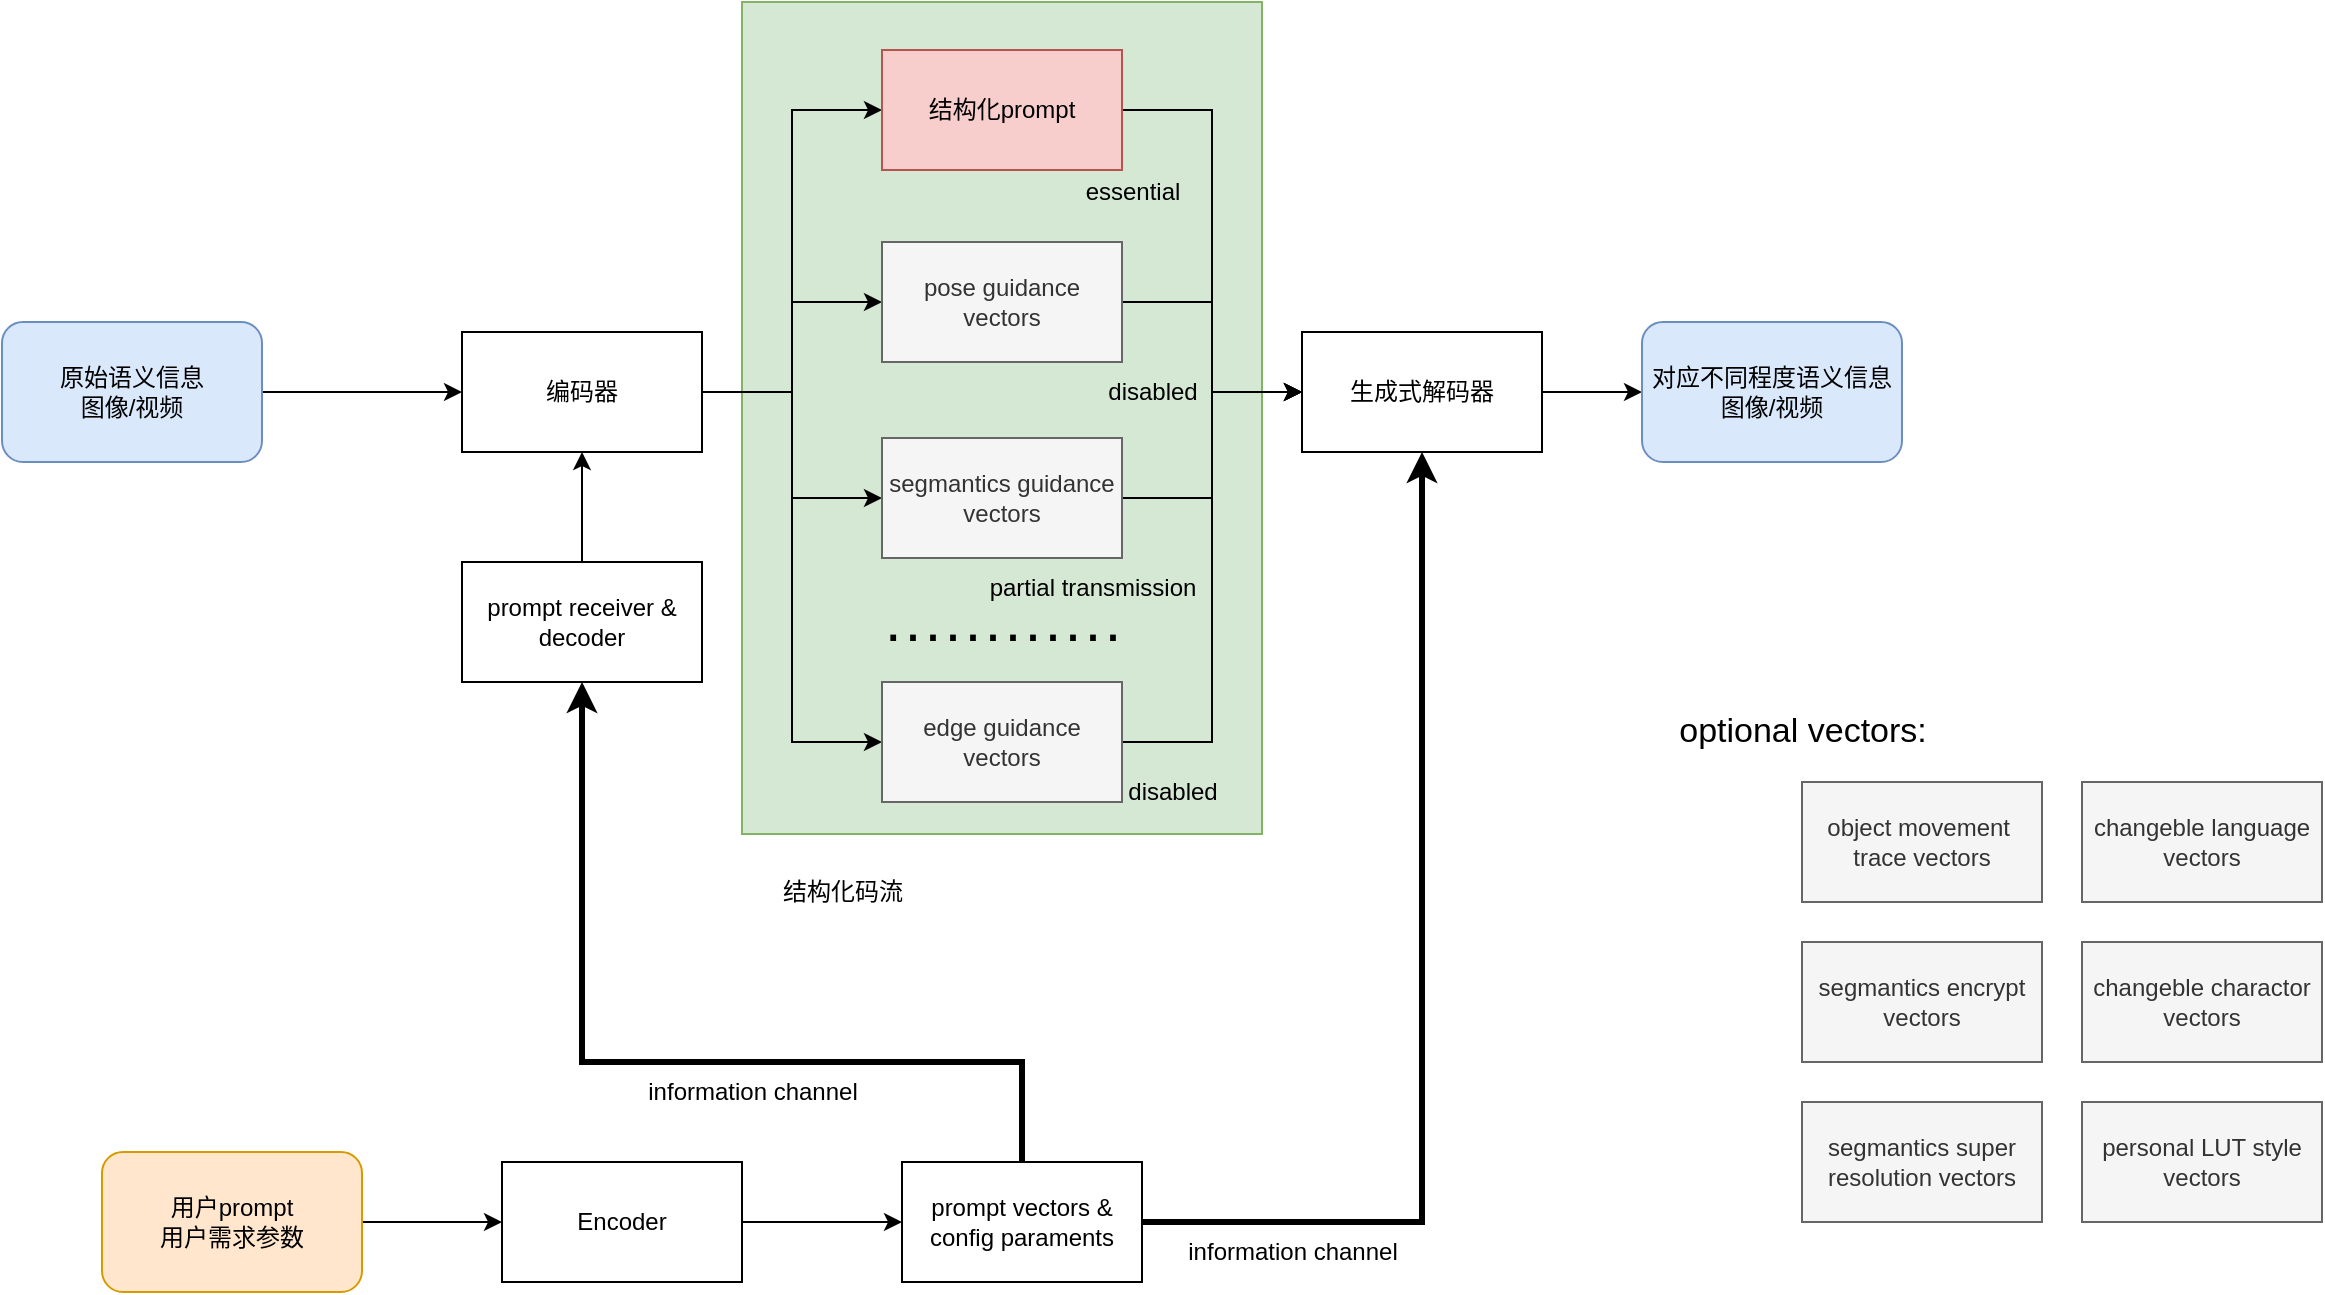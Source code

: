 <mxfile version="24.5.1" type="github">
  <diagram name="第 1 页" id="JpJuvLmKtG-MRXJeiW7m">
    <mxGraphModel dx="1426" dy="791" grid="1" gridSize="10" guides="1" tooltips="1" connect="1" arrows="1" fold="1" page="1" pageScale="1" pageWidth="1169" pageHeight="827" math="0" shadow="0">
      <root>
        <mxCell id="0" />
        <mxCell id="1" parent="0" />
        <mxCell id="Lk9VKCeSr0YpM7N94rxa-1" value="" style="rounded=0;whiteSpace=wrap;html=1;fillColor=#d5e8d4;strokeColor=#82b366;" parent="1" vertex="1">
          <mxGeometry x="550" y="390" width="260" height="416" as="geometry" />
        </mxCell>
        <mxCell id="Lk9VKCeSr0YpM7N94rxa-2" style="edgeStyle=orthogonalEdgeStyle;rounded=0;orthogonalLoop=1;jettySize=auto;html=1;entryX=0;entryY=0.5;entryDx=0;entryDy=0;" parent="1" source="Lk9VKCeSr0YpM7N94rxa-3" target="Lk9VKCeSr0YpM7N94rxa-8" edge="1">
          <mxGeometry relative="1" as="geometry">
            <mxPoint x="472.5" y="522.5" as="targetPoint" />
          </mxGeometry>
        </mxCell>
        <mxCell id="Lk9VKCeSr0YpM7N94rxa-3" value="原始语义信息&lt;br&gt;图像/视频" style="rounded=1;whiteSpace=wrap;html=1;fillColor=#dae8fc;strokeColor=#6c8ebf;" parent="1" vertex="1">
          <mxGeometry x="180" y="550" width="130" height="70" as="geometry" />
        </mxCell>
        <mxCell id="Lk9VKCeSr0YpM7N94rxa-4" style="edgeStyle=orthogonalEdgeStyle;rounded=0;orthogonalLoop=1;jettySize=auto;html=1;entryX=0;entryY=0.5;entryDx=0;entryDy=0;" parent="1" source="Lk9VKCeSr0YpM7N94rxa-8" target="Lk9VKCeSr0YpM7N94rxa-19" edge="1">
          <mxGeometry relative="1" as="geometry" />
        </mxCell>
        <mxCell id="Lk9VKCeSr0YpM7N94rxa-5" style="edgeStyle=orthogonalEdgeStyle;rounded=0;orthogonalLoop=1;jettySize=auto;html=1;exitX=1;exitY=0.5;exitDx=0;exitDy=0;entryX=0;entryY=0.5;entryDx=0;entryDy=0;" parent="1" source="Lk9VKCeSr0YpM7N94rxa-8" target="Lk9VKCeSr0YpM7N94rxa-10" edge="1">
          <mxGeometry relative="1" as="geometry" />
        </mxCell>
        <mxCell id="Lk9VKCeSr0YpM7N94rxa-6" style="edgeStyle=orthogonalEdgeStyle;rounded=0;orthogonalLoop=1;jettySize=auto;html=1;exitX=1;exitY=0.5;exitDx=0;exitDy=0;entryX=0;entryY=0.5;entryDx=0;entryDy=0;" parent="1" source="Lk9VKCeSr0YpM7N94rxa-8" target="Lk9VKCeSr0YpM7N94rxa-15" edge="1">
          <mxGeometry relative="1" as="geometry" />
        </mxCell>
        <mxCell id="Lk9VKCeSr0YpM7N94rxa-7" style="edgeStyle=orthogonalEdgeStyle;rounded=0;orthogonalLoop=1;jettySize=auto;html=1;exitX=1;exitY=0.5;exitDx=0;exitDy=0;entryX=0;entryY=0.5;entryDx=0;entryDy=0;" parent="1" source="Lk9VKCeSr0YpM7N94rxa-8" target="Lk9VKCeSr0YpM7N94rxa-17" edge="1">
          <mxGeometry relative="1" as="geometry" />
        </mxCell>
        <mxCell id="Lk9VKCeSr0YpM7N94rxa-8" value="编码器" style="rounded=0;whiteSpace=wrap;html=1;" parent="1" vertex="1">
          <mxGeometry x="410" y="555" width="120" height="60" as="geometry" />
        </mxCell>
        <mxCell id="Lk9VKCeSr0YpM7N94rxa-9" style="edgeStyle=orthogonalEdgeStyle;rounded=0;orthogonalLoop=1;jettySize=auto;html=1;entryX=0;entryY=0.5;entryDx=0;entryDy=0;" parent="1" source="Lk9VKCeSr0YpM7N94rxa-10" target="Lk9VKCeSr0YpM7N94rxa-12" edge="1">
          <mxGeometry relative="1" as="geometry" />
        </mxCell>
        <mxCell id="Lk9VKCeSr0YpM7N94rxa-10" value="pose guidance&lt;br&gt;vectors" style="rounded=0;whiteSpace=wrap;html=1;fillColor=#f5f5f5;fontColor=#333333;strokeColor=#666666;" parent="1" vertex="1">
          <mxGeometry x="620" y="510" width="120" height="60" as="geometry" />
        </mxCell>
        <mxCell id="Lk9VKCeSr0YpM7N94rxa-11" style="edgeStyle=orthogonalEdgeStyle;rounded=0;orthogonalLoop=1;jettySize=auto;html=1;" parent="1" source="Lk9VKCeSr0YpM7N94rxa-12" target="Lk9VKCeSr0YpM7N94rxa-13" edge="1">
          <mxGeometry relative="1" as="geometry" />
        </mxCell>
        <mxCell id="Lk9VKCeSr0YpM7N94rxa-12" value="生成式解码器" style="rounded=0;whiteSpace=wrap;html=1;" parent="1" vertex="1">
          <mxGeometry x="830" y="555" width="120" height="60" as="geometry" />
        </mxCell>
        <mxCell id="Lk9VKCeSr0YpM7N94rxa-13" value="对应不同程度语义信息&lt;br&gt;图像/视频" style="rounded=1;whiteSpace=wrap;html=1;fillColor=#dae8fc;strokeColor=#6c8ebf;" parent="1" vertex="1">
          <mxGeometry x="1000" y="550" width="130" height="70" as="geometry" />
        </mxCell>
        <mxCell id="Lk9VKCeSr0YpM7N94rxa-14" style="edgeStyle=orthogonalEdgeStyle;rounded=0;orthogonalLoop=1;jettySize=auto;html=1;entryX=0;entryY=0.5;entryDx=0;entryDy=0;" parent="1" source="Lk9VKCeSr0YpM7N94rxa-15" target="Lk9VKCeSr0YpM7N94rxa-12" edge="1">
          <mxGeometry relative="1" as="geometry" />
        </mxCell>
        <mxCell id="Lk9VKCeSr0YpM7N94rxa-15" value="segmantics guidance&lt;div&gt;vectors&lt;/div&gt;" style="rounded=0;whiteSpace=wrap;html=1;fillColor=#f5f5f5;fontColor=#333333;strokeColor=#666666;" parent="1" vertex="1">
          <mxGeometry x="620" y="608" width="120" height="60" as="geometry" />
        </mxCell>
        <mxCell id="Lk9VKCeSr0YpM7N94rxa-16" style="edgeStyle=orthogonalEdgeStyle;rounded=0;orthogonalLoop=1;jettySize=auto;html=1;entryX=0;entryY=0.5;entryDx=0;entryDy=0;" parent="1" source="Lk9VKCeSr0YpM7N94rxa-17" target="Lk9VKCeSr0YpM7N94rxa-12" edge="1">
          <mxGeometry relative="1" as="geometry" />
        </mxCell>
        <mxCell id="Lk9VKCeSr0YpM7N94rxa-17" value="edge guidance&lt;div&gt;vectors&lt;/div&gt;" style="rounded=0;whiteSpace=wrap;html=1;fillColor=#f5f5f5;fontColor=#333333;strokeColor=#666666;" parent="1" vertex="1">
          <mxGeometry x="620" y="730" width="120" height="60" as="geometry" />
        </mxCell>
        <mxCell id="Lk9VKCeSr0YpM7N94rxa-18" style="edgeStyle=orthogonalEdgeStyle;rounded=0;orthogonalLoop=1;jettySize=auto;html=1;entryX=0;entryY=0.5;entryDx=0;entryDy=0;" parent="1" source="Lk9VKCeSr0YpM7N94rxa-19" target="Lk9VKCeSr0YpM7N94rxa-12" edge="1">
          <mxGeometry relative="1" as="geometry" />
        </mxCell>
        <mxCell id="Lk9VKCeSr0YpM7N94rxa-19" value="结构化prompt" style="rounded=0;whiteSpace=wrap;html=1;fillColor=#f8cecc;strokeColor=#b85450;" parent="1" vertex="1">
          <mxGeometry x="620" y="414" width="120" height="60" as="geometry" />
        </mxCell>
        <mxCell id="Lk9VKCeSr0YpM7N94rxa-20" style="edgeStyle=orthogonalEdgeStyle;rounded=0;orthogonalLoop=1;jettySize=auto;html=1;entryX=0.5;entryY=1;entryDx=0;entryDy=0;" parent="1" source="Lk9VKCeSr0YpM7N94rxa-21" target="Lk9VKCeSr0YpM7N94rxa-8" edge="1">
          <mxGeometry relative="1" as="geometry" />
        </mxCell>
        <mxCell id="Lk9VKCeSr0YpM7N94rxa-21" value="prompt receiver &amp;amp; decoder" style="rounded=0;whiteSpace=wrap;html=1;" parent="1" vertex="1">
          <mxGeometry x="410" y="670" width="120" height="60" as="geometry" />
        </mxCell>
        <mxCell id="Lk9VKCeSr0YpM7N94rxa-22" value="&lt;font style=&quot;font-size: 30px;&quot;&gt;············&lt;/font&gt;" style="text;html=1;align=center;verticalAlign=middle;resizable=0;points=[];autosize=1;strokeColor=none;fillColor=none;" parent="1" vertex="1">
          <mxGeometry x="610" y="680" width="140" height="50" as="geometry" />
        </mxCell>
        <mxCell id="Lk9VKCeSr0YpM7N94rxa-23" style="edgeStyle=orthogonalEdgeStyle;rounded=0;orthogonalLoop=1;jettySize=auto;html=1;entryX=0;entryY=0.5;entryDx=0;entryDy=0;" parent="1" source="Lk9VKCeSr0YpM7N94rxa-24" target="Lk9VKCeSr0YpM7N94rxa-26" edge="1">
          <mxGeometry relative="1" as="geometry" />
        </mxCell>
        <mxCell id="Lk9VKCeSr0YpM7N94rxa-24" value="用户prompt&lt;div&gt;用户需求参数&lt;/div&gt;" style="rounded=1;whiteSpace=wrap;html=1;fillColor=#ffe6cc;strokeColor=#d79b00;" parent="1" vertex="1">
          <mxGeometry x="230" y="965" width="130" height="70" as="geometry" />
        </mxCell>
        <mxCell id="Lk9VKCeSr0YpM7N94rxa-25" style="edgeStyle=orthogonalEdgeStyle;rounded=0;orthogonalLoop=1;jettySize=auto;html=1;entryX=0;entryY=0.5;entryDx=0;entryDy=0;" parent="1" source="Lk9VKCeSr0YpM7N94rxa-26" target="Lk9VKCeSr0YpM7N94rxa-29" edge="1">
          <mxGeometry relative="1" as="geometry" />
        </mxCell>
        <mxCell id="Lk9VKCeSr0YpM7N94rxa-26" value="Encoder" style="rounded=0;whiteSpace=wrap;html=1;" parent="1" vertex="1">
          <mxGeometry x="430" y="970" width="120" height="60" as="geometry" />
        </mxCell>
        <mxCell id="Lk9VKCeSr0YpM7N94rxa-27" style="edgeStyle=orthogonalEdgeStyle;rounded=0;orthogonalLoop=1;jettySize=auto;html=1;strokeWidth=3;entryX=0.5;entryY=1;entryDx=0;entryDy=0;" parent="1" source="Lk9VKCeSr0YpM7N94rxa-29" target="Lk9VKCeSr0YpM7N94rxa-21" edge="1">
          <mxGeometry relative="1" as="geometry">
            <mxPoint x="470" y="740" as="targetPoint" />
            <Array as="points">
              <mxPoint x="690" y="920" />
              <mxPoint x="470" y="920" />
            </Array>
          </mxGeometry>
        </mxCell>
        <mxCell id="Lk9VKCeSr0YpM7N94rxa-28" style="edgeStyle=orthogonalEdgeStyle;rounded=0;orthogonalLoop=1;jettySize=auto;html=1;entryX=0.5;entryY=1;entryDx=0;entryDy=0;strokeWidth=3;" parent="1" source="Lk9VKCeSr0YpM7N94rxa-29" target="Lk9VKCeSr0YpM7N94rxa-12" edge="1">
          <mxGeometry relative="1" as="geometry" />
        </mxCell>
        <mxCell id="Lk9VKCeSr0YpM7N94rxa-29" value="prompt vectors &amp;amp;&lt;br&gt;config paraments" style="rounded=0;whiteSpace=wrap;html=1;" parent="1" vertex="1">
          <mxGeometry x="630" y="970" width="120" height="60" as="geometry" />
        </mxCell>
        <mxCell id="Lk9VKCeSr0YpM7N94rxa-30" value="disabled" style="text;html=1;align=center;verticalAlign=middle;resizable=0;points=[];autosize=1;strokeColor=none;fillColor=none;" parent="1" vertex="1">
          <mxGeometry x="720" y="570" width="70" height="30" as="geometry" />
        </mxCell>
        <mxCell id="Lk9VKCeSr0YpM7N94rxa-31" value="disabled" style="text;html=1;align=center;verticalAlign=middle;resizable=0;points=[];autosize=1;strokeColor=none;fillColor=none;" parent="1" vertex="1">
          <mxGeometry x="730" y="770" width="70" height="30" as="geometry" />
        </mxCell>
        <mxCell id="Lk9VKCeSr0YpM7N94rxa-32" value="结构化码流" style="text;html=1;align=center;verticalAlign=middle;resizable=0;points=[];autosize=1;strokeColor=none;fillColor=none;" parent="1" vertex="1">
          <mxGeometry x="560" y="820" width="80" height="30" as="geometry" />
        </mxCell>
        <mxCell id="Lk9VKCeSr0YpM7N94rxa-33" value="essential" style="text;html=1;align=center;verticalAlign=middle;resizable=0;points=[];autosize=1;strokeColor=none;fillColor=none;" parent="1" vertex="1">
          <mxGeometry x="710" y="470" width="70" height="30" as="geometry" />
        </mxCell>
        <mxCell id="Lk9VKCeSr0YpM7N94rxa-34" value="partial transmission" style="text;html=1;align=center;verticalAlign=middle;resizable=0;points=[];autosize=1;strokeColor=none;fillColor=none;" parent="1" vertex="1">
          <mxGeometry x="660" y="668" width="130" height="30" as="geometry" />
        </mxCell>
        <mxCell id="Lk9VKCeSr0YpM7N94rxa-35" value="information channel" style="text;html=1;align=center;verticalAlign=middle;resizable=0;points=[];autosize=1;strokeColor=none;fillColor=none;" parent="1" vertex="1">
          <mxGeometry x="490" y="920" width="130" height="30" as="geometry" />
        </mxCell>
        <mxCell id="Lk9VKCeSr0YpM7N94rxa-36" value="information channel" style="text;html=1;align=center;verticalAlign=middle;resizable=0;points=[];autosize=1;strokeColor=none;fillColor=none;" parent="1" vertex="1">
          <mxGeometry x="760" y="1000" width="130" height="30" as="geometry" />
        </mxCell>
        <mxCell id="Lk9VKCeSr0YpM7N94rxa-37" value="object movement&amp;nbsp;&lt;div&gt;trace vectors&lt;/div&gt;" style="rounded=0;whiteSpace=wrap;html=1;fillColor=#f5f5f5;fontColor=#333333;strokeColor=#666666;" parent="1" vertex="1">
          <mxGeometry x="1080" y="780" width="120" height="60" as="geometry" />
        </mxCell>
        <mxCell id="Lk9VKCeSr0YpM7N94rxa-38" value="segmantics encrypt&lt;div&gt;vectors&lt;/div&gt;" style="rounded=0;whiteSpace=wrap;html=1;fillColor=#f5f5f5;fontColor=#333333;strokeColor=#666666;" parent="1" vertex="1">
          <mxGeometry x="1080" y="860" width="120" height="60" as="geometry" />
        </mxCell>
        <mxCell id="Lk9VKCeSr0YpM7N94rxa-39" value="segmantics super&lt;div&gt;resolution vectors&lt;/div&gt;" style="rounded=0;whiteSpace=wrap;html=1;fillColor=#f5f5f5;fontColor=#333333;strokeColor=#666666;" parent="1" vertex="1">
          <mxGeometry x="1080" y="940" width="120" height="60" as="geometry" />
        </mxCell>
        <mxCell id="Lk9VKCeSr0YpM7N94rxa-40" value="&lt;font style=&quot;font-size: 17px;&quot;&gt;optional vectors:&lt;/font&gt;" style="text;html=1;align=center;verticalAlign=middle;resizable=0;points=[];autosize=1;strokeColor=none;fillColor=none;" parent="1" vertex="1">
          <mxGeometry x="1005" y="740" width="150" height="30" as="geometry" />
        </mxCell>
        <mxCell id="Lk9VKCeSr0YpM7N94rxa-41" value="&lt;div&gt;changeble language vectors&lt;/div&gt;" style="rounded=0;whiteSpace=wrap;html=1;fillColor=#f5f5f5;fontColor=#333333;strokeColor=#666666;" parent="1" vertex="1">
          <mxGeometry x="1220" y="780" width="120" height="60" as="geometry" />
        </mxCell>
        <mxCell id="Lk9VKCeSr0YpM7N94rxa-42" value="&lt;div&gt;changeble charactor vectors&lt;/div&gt;" style="rounded=0;whiteSpace=wrap;html=1;fillColor=#f5f5f5;fontColor=#333333;strokeColor=#666666;" parent="1" vertex="1">
          <mxGeometry x="1220" y="860" width="120" height="60" as="geometry" />
        </mxCell>
        <mxCell id="Lk9VKCeSr0YpM7N94rxa-43" value="&lt;div&gt;personal LUT style vectors&lt;/div&gt;" style="rounded=0;whiteSpace=wrap;html=1;fillColor=#f5f5f5;fontColor=#333333;strokeColor=#666666;" parent="1" vertex="1">
          <mxGeometry x="1220" y="940" width="120" height="60" as="geometry" />
        </mxCell>
      </root>
    </mxGraphModel>
  </diagram>
</mxfile>
